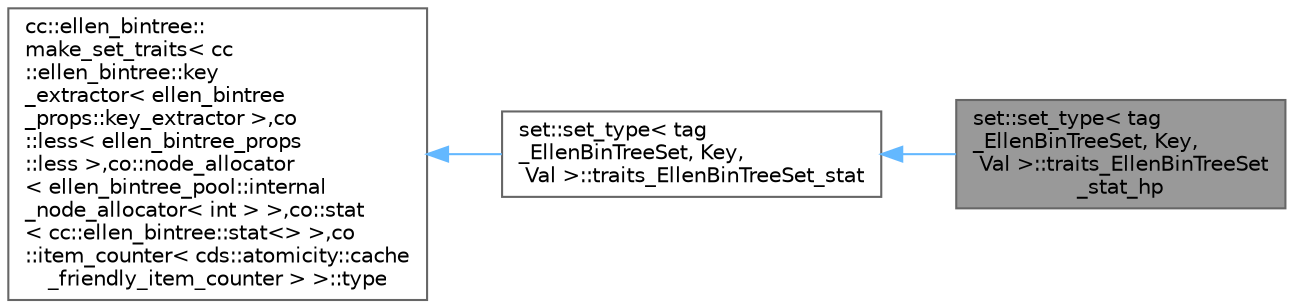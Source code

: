 digraph "set::set_type&lt; tag_EllenBinTreeSet, Key, Val &gt;::traits_EllenBinTreeSet_stat_hp"
{
 // LATEX_PDF_SIZE
  bgcolor="transparent";
  edge [fontname=Helvetica,fontsize=10,labelfontname=Helvetica,labelfontsize=10];
  node [fontname=Helvetica,fontsize=10,shape=box,height=0.2,width=0.4];
  rankdir="LR";
  Node1 [id="Node000001",label="set::set_type\< tag\l_EllenBinTreeSet, Key,\l Val \>::traits_EllenBinTreeSet\l_stat_hp",height=0.2,width=0.4,color="gray40", fillcolor="grey60", style="filled", fontcolor="black",tooltip=" "];
  Node2 -> Node1 [id="edge1_Node000001_Node000002",dir="back",color="steelblue1",style="solid",tooltip=" "];
  Node2 [id="Node000002",label="set::set_type\< tag\l_EllenBinTreeSet, Key,\l Val \>::traits_EllenBinTreeSet_stat",height=0.2,width=0.4,color="gray40", fillcolor="white", style="filled",URL="$structset_1_1set__type_3_01tag___ellen_bin_tree_set_00_01_key_00_01_val_01_4_1_1traits___ellen_bin_tree_set__stat.html",tooltip=" "];
  Node3 -> Node2 [id="edge2_Node000002_Node000003",dir="back",color="steelblue1",style="solid",tooltip=" "];
  Node3 [id="Node000003",label="cc::ellen_bintree::\lmake_set_traits\< cc\l::ellen_bintree::key\l_extractor\< ellen_bintree\l_props::key_extractor \>,co\l::less\< ellen_bintree_props\l::less \>,co::node_allocator\l\< ellen_bintree_pool::internal\l_node_allocator\< int \> \>,co::stat\l\< cc::ellen_bintree::stat\<\> \>,co\l::item_counter\< cds::atomicity::cache\l_friendly_item_counter \> \>::type",height=0.2,width=0.4,color="gray40", fillcolor="white", style="filled",tooltip=" "];
}
